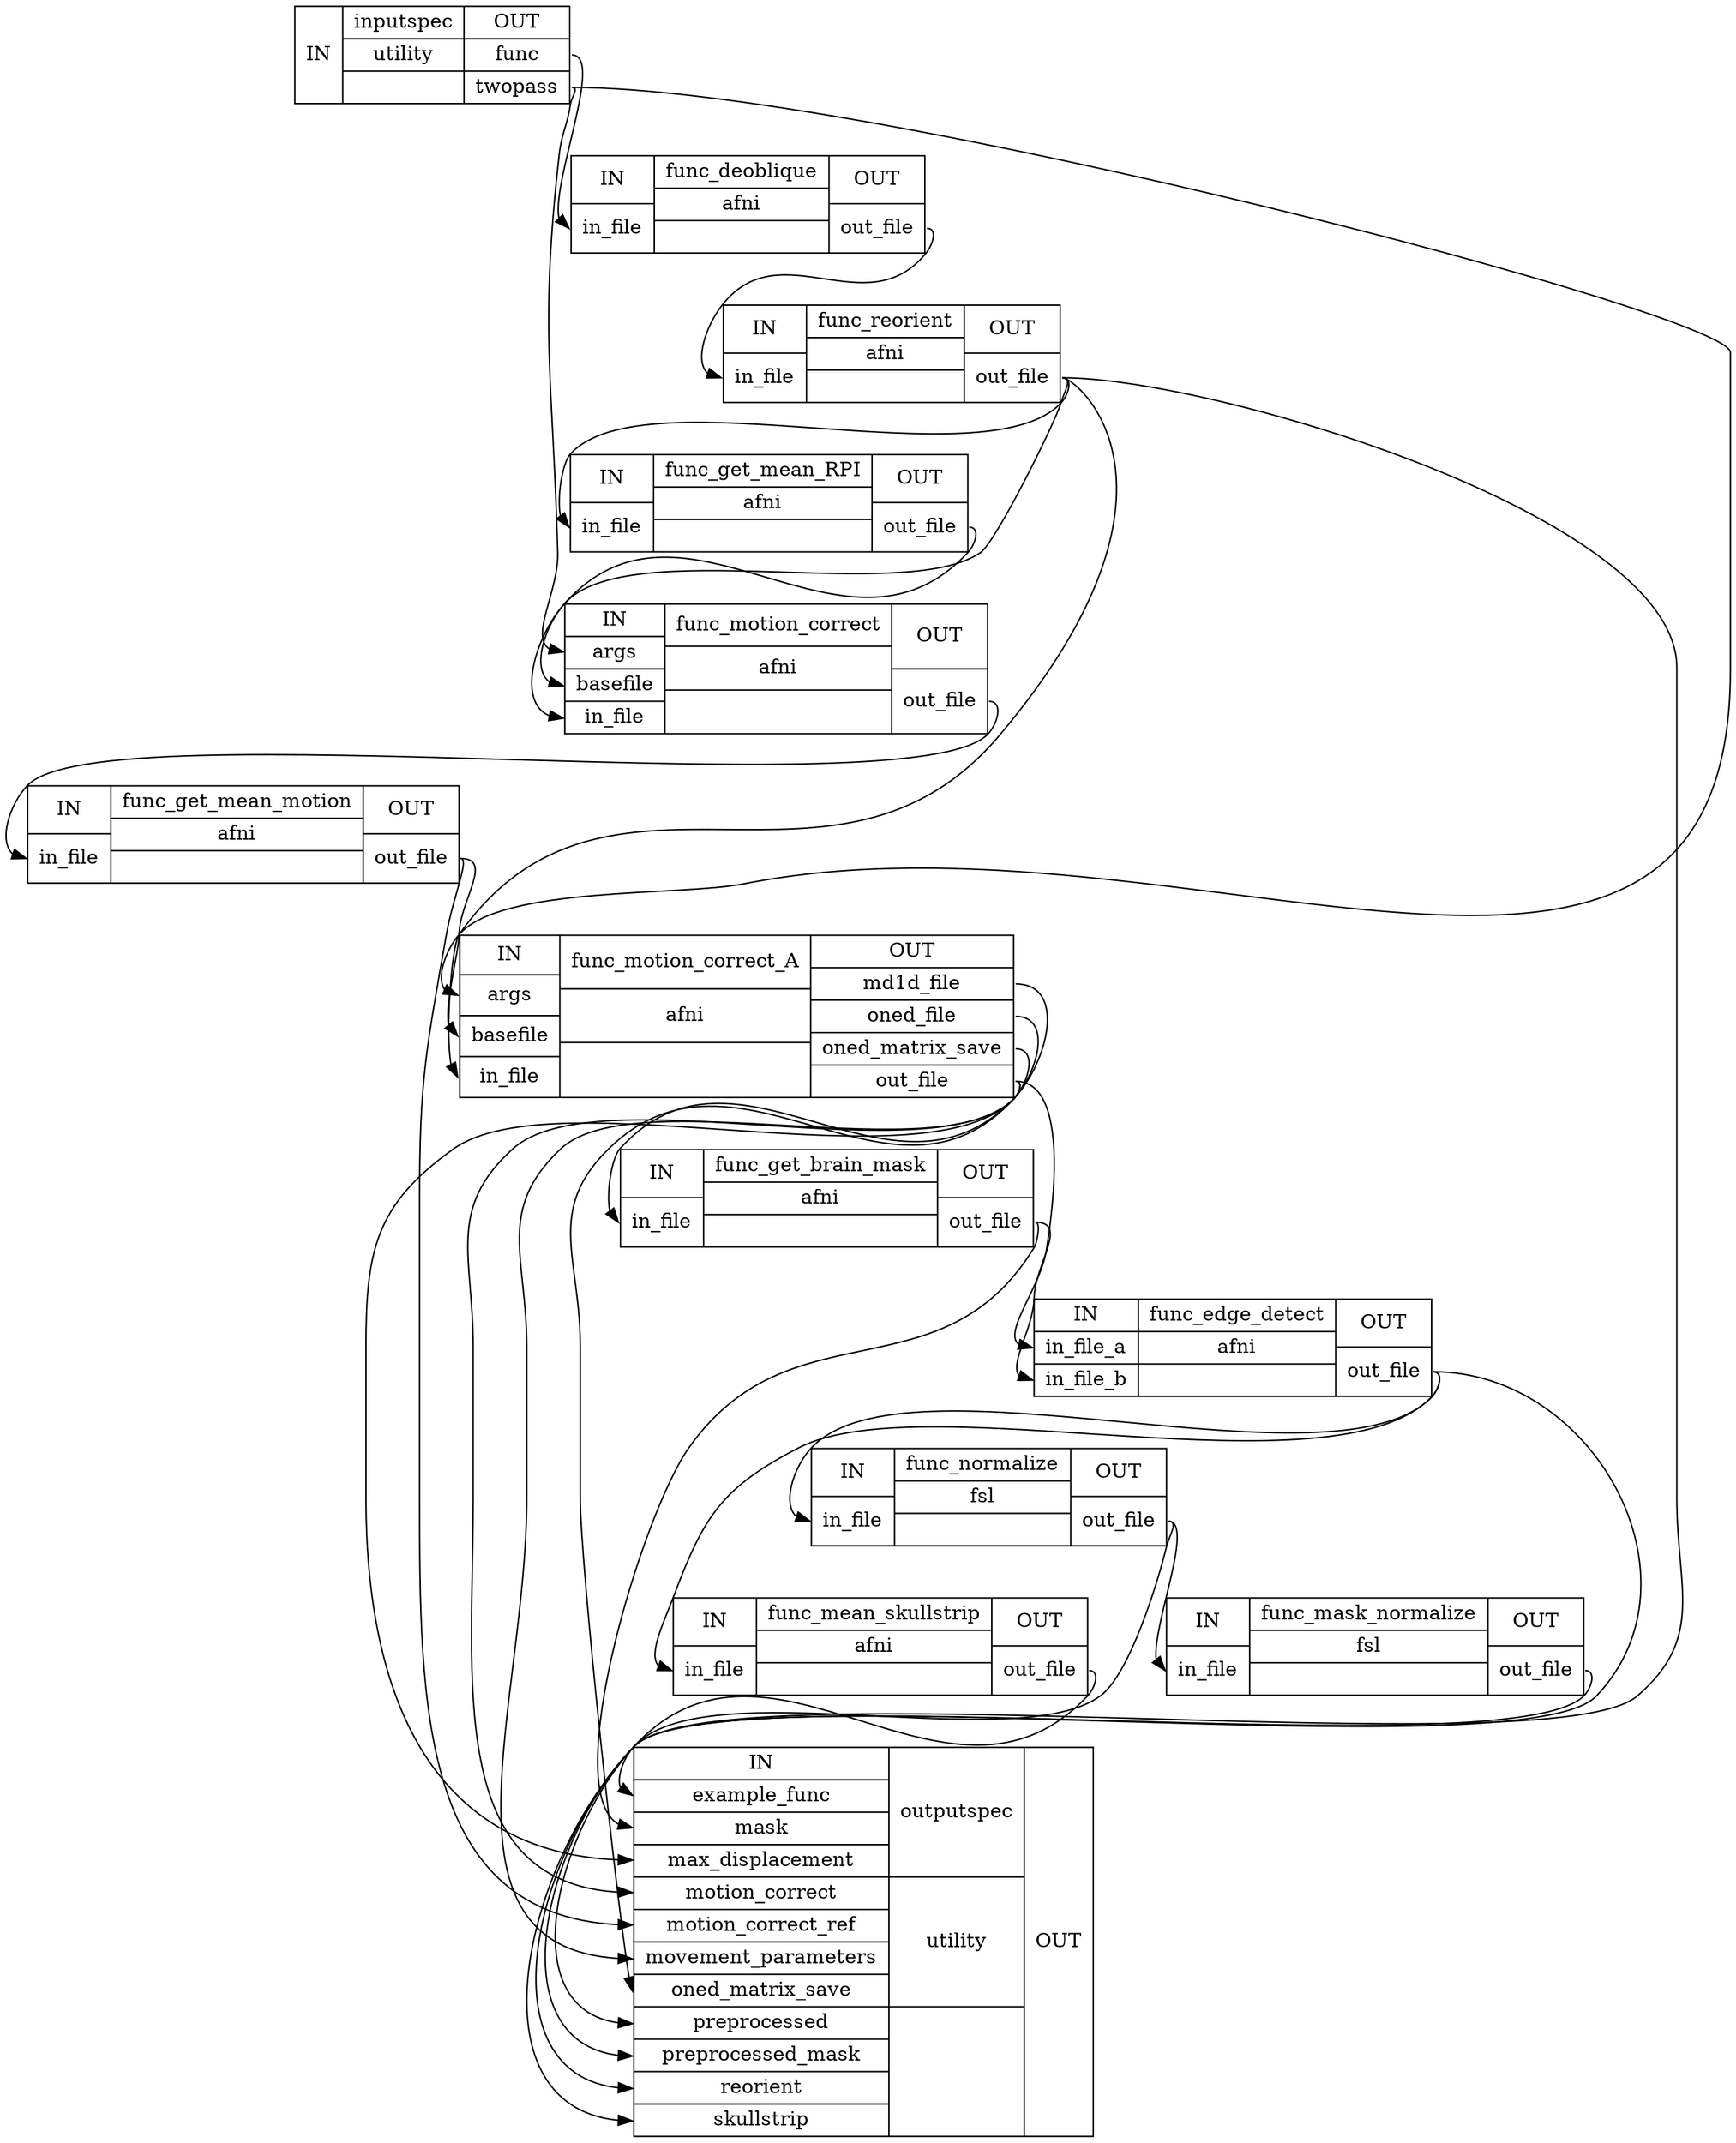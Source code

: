 digraph structs {
node [shape=record];
func_preprocinputspec [label="{IN}|{ inputspec | utility |  }|{OUT|<outfunc> func|<outtwopass> twopass}"];
func_preprocfunc_deoblique [label="{IN|<ininfile> in_file}|{ func_deoblique | afni |  }|{OUT|<outoutfile> out_file}"];
func_preprocfunc_reorient [label="{IN|<ininfile> in_file}|{ func_reorient | afni |  }|{OUT|<outoutfile> out_file}"];
func_preprocfunc_get_mean_RPI [label="{IN|<ininfile> in_file}|{ func_get_mean_RPI | afni |  }|{OUT|<outoutfile> out_file}"];
func_preprocfunc_motion_correct [label="{IN|<inargs> args|<inbasefile> basefile|<ininfile> in_file}|{ func_motion_correct | afni |  }|{OUT|<outoutfile> out_file}"];
func_preprocfunc_get_mean_motion [label="{IN|<ininfile> in_file}|{ func_get_mean_motion | afni |  }|{OUT|<outoutfile> out_file}"];
func_preprocfunc_motion_correct_A [label="{IN|<inargs> args|<inbasefile> basefile|<ininfile> in_file}|{ func_motion_correct_A | afni |  }|{OUT|<outmd1dfile> md1d_file|<outonedfile> oned_file|<outonedmatrixsave> oned_matrix_save|<outoutfile> out_file}"];
func_preprocfunc_get_brain_mask [label="{IN|<ininfile> in_file}|{ func_get_brain_mask | afni |  }|{OUT|<outoutfile> out_file}"];
func_preprocfunc_edge_detect [label="{IN|<ininfilea> in_file_a|<ininfileb> in_file_b}|{ func_edge_detect | afni |  }|{OUT|<outoutfile> out_file}"];
func_preprocfunc_normalize [label="{IN|<ininfile> in_file}|{ func_normalize | fsl |  }|{OUT|<outoutfile> out_file}"];
func_preprocfunc_mask_normalize [label="{IN|<ininfile> in_file}|{ func_mask_normalize | fsl |  }|{OUT|<outoutfile> out_file}"];
func_preprocfunc_mean_skullstrip [label="{IN|<ininfile> in_file}|{ func_mean_skullstrip | afni |  }|{OUT|<outoutfile> out_file}"];
func_preprocoutputspec [label="{IN|<inexamplefunc> example_func|<inmask> mask|<inmaxdisplacement> max_displacement|<inmotioncorrect> motion_correct|<inmotioncorrectref> motion_correct_ref|<inmovementparameters> movement_parameters|<inonedmatrixsave> oned_matrix_save|<inpreprocessed> preprocessed|<inpreprocessedmask> preprocessed_mask|<inreorient> reorient|<inskullstrip> skullstrip}|{ outputspec | utility |  }|{OUT}"];
func_preprocfunc_deoblique:outoutfile:e -> func_preprocfunc_reorient:ininfile:w;
func_preprocfunc_edge_detect:outoutfile:e -> func_preprocfunc_mean_skullstrip:ininfile:w;
func_preprocfunc_edge_detect:outoutfile:e -> func_preprocfunc_normalize:ininfile:w;
func_preprocfunc_edge_detect:outoutfile:e -> func_preprocoutputspec:inskullstrip:w;
func_preprocfunc_get_brain_mask:outoutfile:e -> func_preprocfunc_edge_detect:ininfileb:w;
func_preprocfunc_get_brain_mask:outoutfile:e -> func_preprocoutputspec:inmask:w;
func_preprocfunc_get_mean_RPI:outoutfile:e -> func_preprocfunc_motion_correct:inbasefile:w;
func_preprocfunc_get_mean_motion:outoutfile:e -> func_preprocfunc_motion_correct_A:inbasefile:w;
func_preprocfunc_get_mean_motion:outoutfile:e -> func_preprocoutputspec:inmotioncorrectref:w;
func_preprocfunc_mask_normalize:outoutfile:e -> func_preprocoutputspec:inpreprocessedmask:w;
func_preprocfunc_mean_skullstrip:outoutfile:e -> func_preprocoutputspec:inexamplefunc:w;
func_preprocfunc_motion_correct:outoutfile:e -> func_preprocfunc_get_mean_motion:ininfile:w;
func_preprocfunc_motion_correct_A:outmd1dfile:e -> func_preprocoutputspec:inmaxdisplacement:w;
func_preprocfunc_motion_correct_A:outonedfile:e -> func_preprocoutputspec:inmovementparameters:w;
func_preprocfunc_motion_correct_A:outonedmatrixsave:e -> func_preprocoutputspec:inonedmatrixsave:w;
func_preprocfunc_motion_correct_A:outoutfile:e -> func_preprocfunc_edge_detect:ininfilea:w;
func_preprocfunc_motion_correct_A:outoutfile:e -> func_preprocfunc_get_brain_mask:ininfile:w;
func_preprocfunc_motion_correct_A:outoutfile:e -> func_preprocoutputspec:inmotioncorrect:w;
func_preprocfunc_normalize:outoutfile:e -> func_preprocfunc_mask_normalize:ininfile:w;
func_preprocfunc_normalize:outoutfile:e -> func_preprocoutputspec:inpreprocessed:w;
func_preprocfunc_reorient:outoutfile:e -> func_preprocfunc_get_mean_RPI:ininfile:w;
func_preprocfunc_reorient:outoutfile:e -> func_preprocfunc_motion_correct:ininfile:w;
func_preprocfunc_reorient:outoutfile:e -> func_preprocfunc_motion_correct_A:ininfile:w;
func_preprocfunc_reorient:outoutfile:e -> func_preprocoutputspec:inreorient:w;
func_preprocinputspec:outfunc:e -> func_preprocfunc_deoblique:ininfile:w;
func_preprocinputspec:outtwopass:e -> func_preprocfunc_motion_correct:inargs:w;
func_preprocinputspec:outtwopass:e -> func_preprocfunc_motion_correct_A:inargs:w;
}